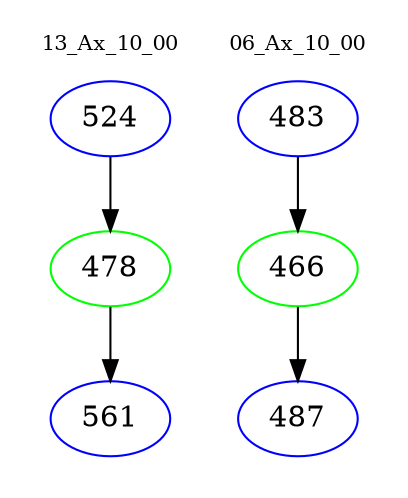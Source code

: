 digraph{
subgraph cluster_0 {
color = white
label = "13_Ax_10_00";
fontsize=10;
T0_524 [label="524", color="blue"]
T0_524 -> T0_478 [color="black"]
T0_478 [label="478", color="green"]
T0_478 -> T0_561 [color="black"]
T0_561 [label="561", color="blue"]
}
subgraph cluster_1 {
color = white
label = "06_Ax_10_00";
fontsize=10;
T1_483 [label="483", color="blue"]
T1_483 -> T1_466 [color="black"]
T1_466 [label="466", color="green"]
T1_466 -> T1_487 [color="black"]
T1_487 [label="487", color="blue"]
}
}
